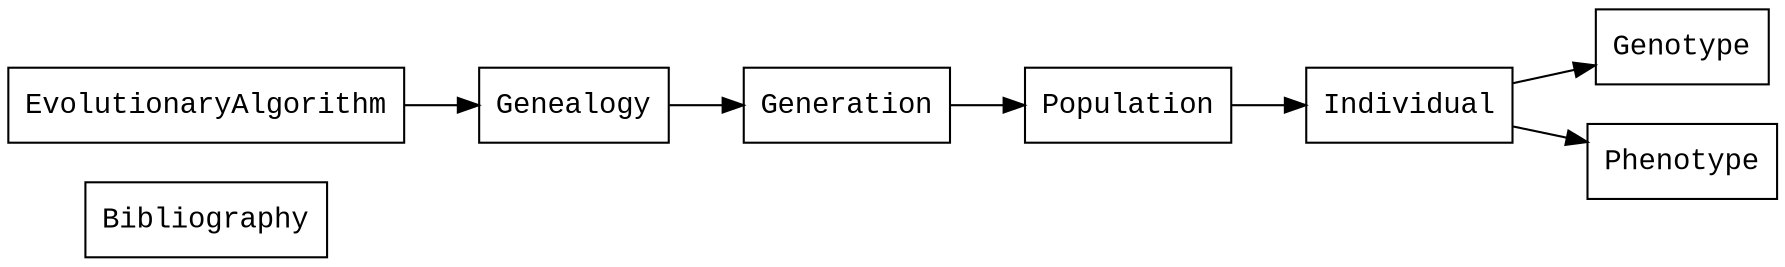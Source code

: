 digraph Functions {
    layout=dot;
    rankdir="LR";
    node [shape=record, fontname="Courier New"];

    Bibliography;
    EvolutionaryAlgorithm;
    Genealogy;
    Generation;
    Genotype;
    Individual;
    Phenotype;
    Population;
    subgraph cluster_variations {
        label="Variations";
    }

    EvolutionaryAlgorithm -> Genealogy;
    Genealogy -> Generation;
    Generation -> Population;
    Population -> Individual;
    Individual -> Genotype;
    Individual -> Phenotype;
}
